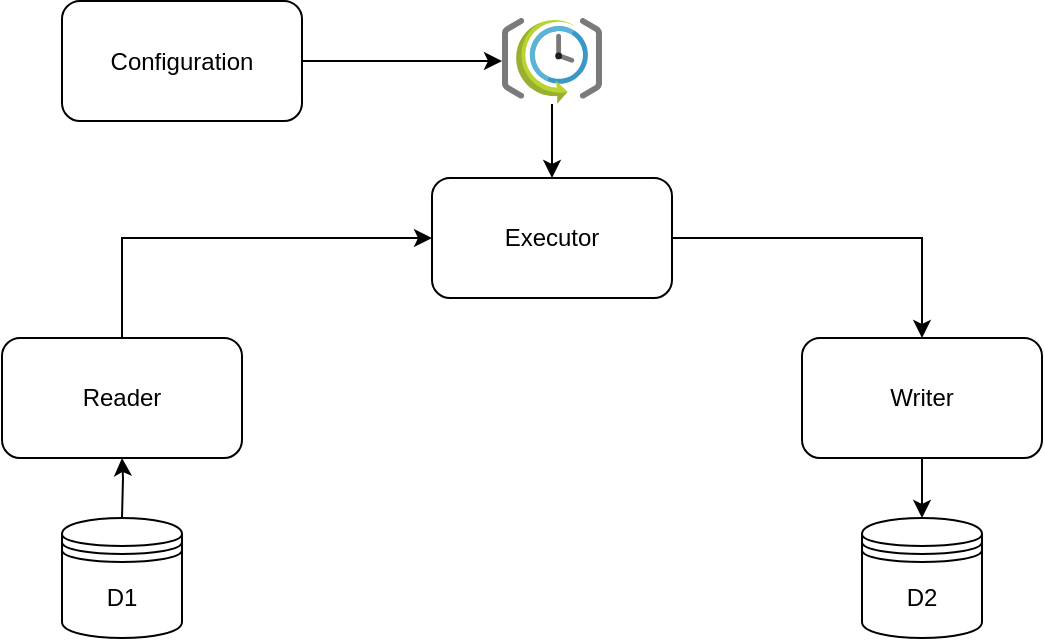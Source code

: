 <mxfile version="21.0.2" type="github">
  <diagram name="第 1 页" id="3CROmkCj4vOVYzwMO_0X">
    <mxGraphModel dx="956" dy="91" grid="1" gridSize="10" guides="1" tooltips="1" connect="1" arrows="1" fold="1" page="1" pageScale="1" pageWidth="291" pageHeight="413" math="0" shadow="0">
      <root>
        <mxCell id="0" />
        <mxCell id="1" parent="0" />
        <mxCell id="8lkGd6p5SHaPr2RWTDbD-8" value="" style="edgeStyle=orthogonalEdgeStyle;rounded=0;orthogonalLoop=1;jettySize=auto;html=1;" edge="1" parent="1" target="8lkGd6p5SHaPr2RWTDbD-6">
          <mxGeometry relative="1" as="geometry">
            <mxPoint x="80" y="690" as="sourcePoint" />
          </mxGeometry>
        </mxCell>
        <mxCell id="8lkGd6p5SHaPr2RWTDbD-17" style="edgeStyle=orthogonalEdgeStyle;rounded=0;orthogonalLoop=1;jettySize=auto;html=1;entryX=0;entryY=0.5;entryDx=0;entryDy=0;exitX=0.5;exitY=0;exitDx=0;exitDy=0;" edge="1" parent="1" source="8lkGd6p5SHaPr2RWTDbD-6" target="8lkGd6p5SHaPr2RWTDbD-14">
          <mxGeometry relative="1" as="geometry" />
        </mxCell>
        <mxCell id="8lkGd6p5SHaPr2RWTDbD-6" value="Reader" style="rounded=1;whiteSpace=wrap;html=1;" vertex="1" parent="1">
          <mxGeometry x="20" y="600" width="120" height="60" as="geometry" />
        </mxCell>
        <mxCell id="8lkGd6p5SHaPr2RWTDbD-9" value="" style="edgeStyle=orthogonalEdgeStyle;rounded=0;orthogonalLoop=1;jettySize=auto;html=1;" edge="1" parent="1" source="8lkGd6p5SHaPr2RWTDbD-7">
          <mxGeometry relative="1" as="geometry">
            <mxPoint x="480" y="690" as="targetPoint" />
          </mxGeometry>
        </mxCell>
        <mxCell id="8lkGd6p5SHaPr2RWTDbD-7" value="Writer" style="rounded=1;whiteSpace=wrap;html=1;" vertex="1" parent="1">
          <mxGeometry x="420" y="600" width="120" height="60" as="geometry" />
        </mxCell>
        <mxCell id="8lkGd6p5SHaPr2RWTDbD-10" value="D1" style="shape=datastore;whiteSpace=wrap;html=1;" vertex="1" parent="1">
          <mxGeometry x="50" y="690" width="60" height="60" as="geometry" />
        </mxCell>
        <mxCell id="8lkGd6p5SHaPr2RWTDbD-11" value="D2" style="shape=datastore;whiteSpace=wrap;html=1;" vertex="1" parent="1">
          <mxGeometry x="450" y="690" width="60" height="60" as="geometry" />
        </mxCell>
        <mxCell id="8lkGd6p5SHaPr2RWTDbD-15" style="edgeStyle=orthogonalEdgeStyle;rounded=0;orthogonalLoop=1;jettySize=auto;html=1;" edge="1" parent="1" source="8lkGd6p5SHaPr2RWTDbD-12" target="8lkGd6p5SHaPr2RWTDbD-13">
          <mxGeometry relative="1" as="geometry" />
        </mxCell>
        <mxCell id="8lkGd6p5SHaPr2RWTDbD-12" value="Configuration" style="rounded=1;whiteSpace=wrap;html=1;" vertex="1" parent="1">
          <mxGeometry x="50" y="431.5" width="120" height="60" as="geometry" />
        </mxCell>
        <mxCell id="8lkGd6p5SHaPr2RWTDbD-16" value="" style="edgeStyle=orthogonalEdgeStyle;rounded=0;orthogonalLoop=1;jettySize=auto;html=1;" edge="1" parent="1" source="8lkGd6p5SHaPr2RWTDbD-13" target="8lkGd6p5SHaPr2RWTDbD-14">
          <mxGeometry relative="1" as="geometry" />
        </mxCell>
        <mxCell id="8lkGd6p5SHaPr2RWTDbD-13" value="" style="sketch=0;aspect=fixed;html=1;points=[];align=center;image;fontSize=12;image=img/lib/mscae/SchedulerJobCollection.svg;" vertex="1" parent="1">
          <mxGeometry x="270" y="440" width="50" height="43" as="geometry" />
        </mxCell>
        <mxCell id="8lkGd6p5SHaPr2RWTDbD-18" style="edgeStyle=orthogonalEdgeStyle;rounded=0;orthogonalLoop=1;jettySize=auto;html=1;" edge="1" parent="1" source="8lkGd6p5SHaPr2RWTDbD-14" target="8lkGd6p5SHaPr2RWTDbD-7">
          <mxGeometry relative="1" as="geometry" />
        </mxCell>
        <mxCell id="8lkGd6p5SHaPr2RWTDbD-14" value="Executor" style="rounded=1;whiteSpace=wrap;html=1;" vertex="1" parent="1">
          <mxGeometry x="235" y="520" width="120" height="60" as="geometry" />
        </mxCell>
      </root>
    </mxGraphModel>
  </diagram>
</mxfile>

